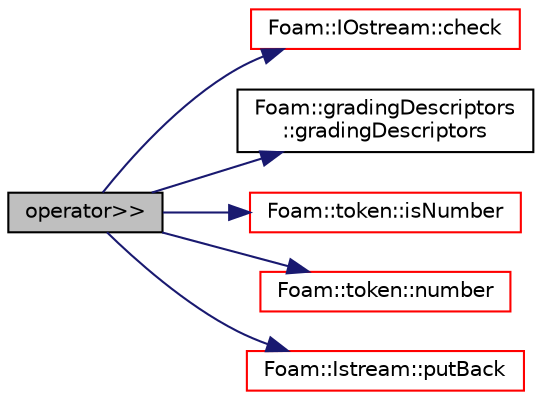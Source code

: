 digraph "operator&gt;&gt;"
{
  bgcolor="transparent";
  edge [fontname="Helvetica",fontsize="10",labelfontname="Helvetica",labelfontsize="10"];
  node [fontname="Helvetica",fontsize="10",shape=record];
  rankdir="LR";
  Node1 [label="operator\>\>",height=0.2,width=0.4,color="black", fillcolor="grey75", style="filled", fontcolor="black"];
  Node1 -> Node2 [color="midnightblue",fontsize="10",style="solid",fontname="Helvetica"];
  Node2 [label="Foam::IOstream::check",height=0.2,width=0.4,color="red",URL="$a01209.html#af85c845c01b78192c2f5302a271d153d",tooltip="Check IOstream status for given operation. "];
  Node1 -> Node3 [color="midnightblue",fontsize="10",style="solid",fontname="Helvetica"];
  Node3 [label="Foam::gradingDescriptors\l::gradingDescriptors",height=0.2,width=0.4,color="black",URL="$a00959.html#acc90913302f9998ca8cc247b183323fd",tooltip="Default constructor. "];
  Node1 -> Node4 [color="midnightblue",fontsize="10",style="solid",fontname="Helvetica"];
  Node4 [label="Foam::token::isNumber",height=0.2,width=0.4,color="red",URL="$a02715.html#a568ed3e0bc2528a51422e221bb75f3da"];
  Node1 -> Node5 [color="midnightblue",fontsize="10",style="solid",fontname="Helvetica"];
  Node5 [label="Foam::token::number",height=0.2,width=0.4,color="red",URL="$a02715.html#a378416e490517ee81d20cda048c25eef"];
  Node1 -> Node6 [color="midnightblue",fontsize="10",style="solid",fontname="Helvetica"];
  Node6 [label="Foam::Istream::putBack",height=0.2,width=0.4,color="red",URL="$a01223.html#af22e503b062298eef54e360dfc06d0b4",tooltip="Put back token. "];
}
